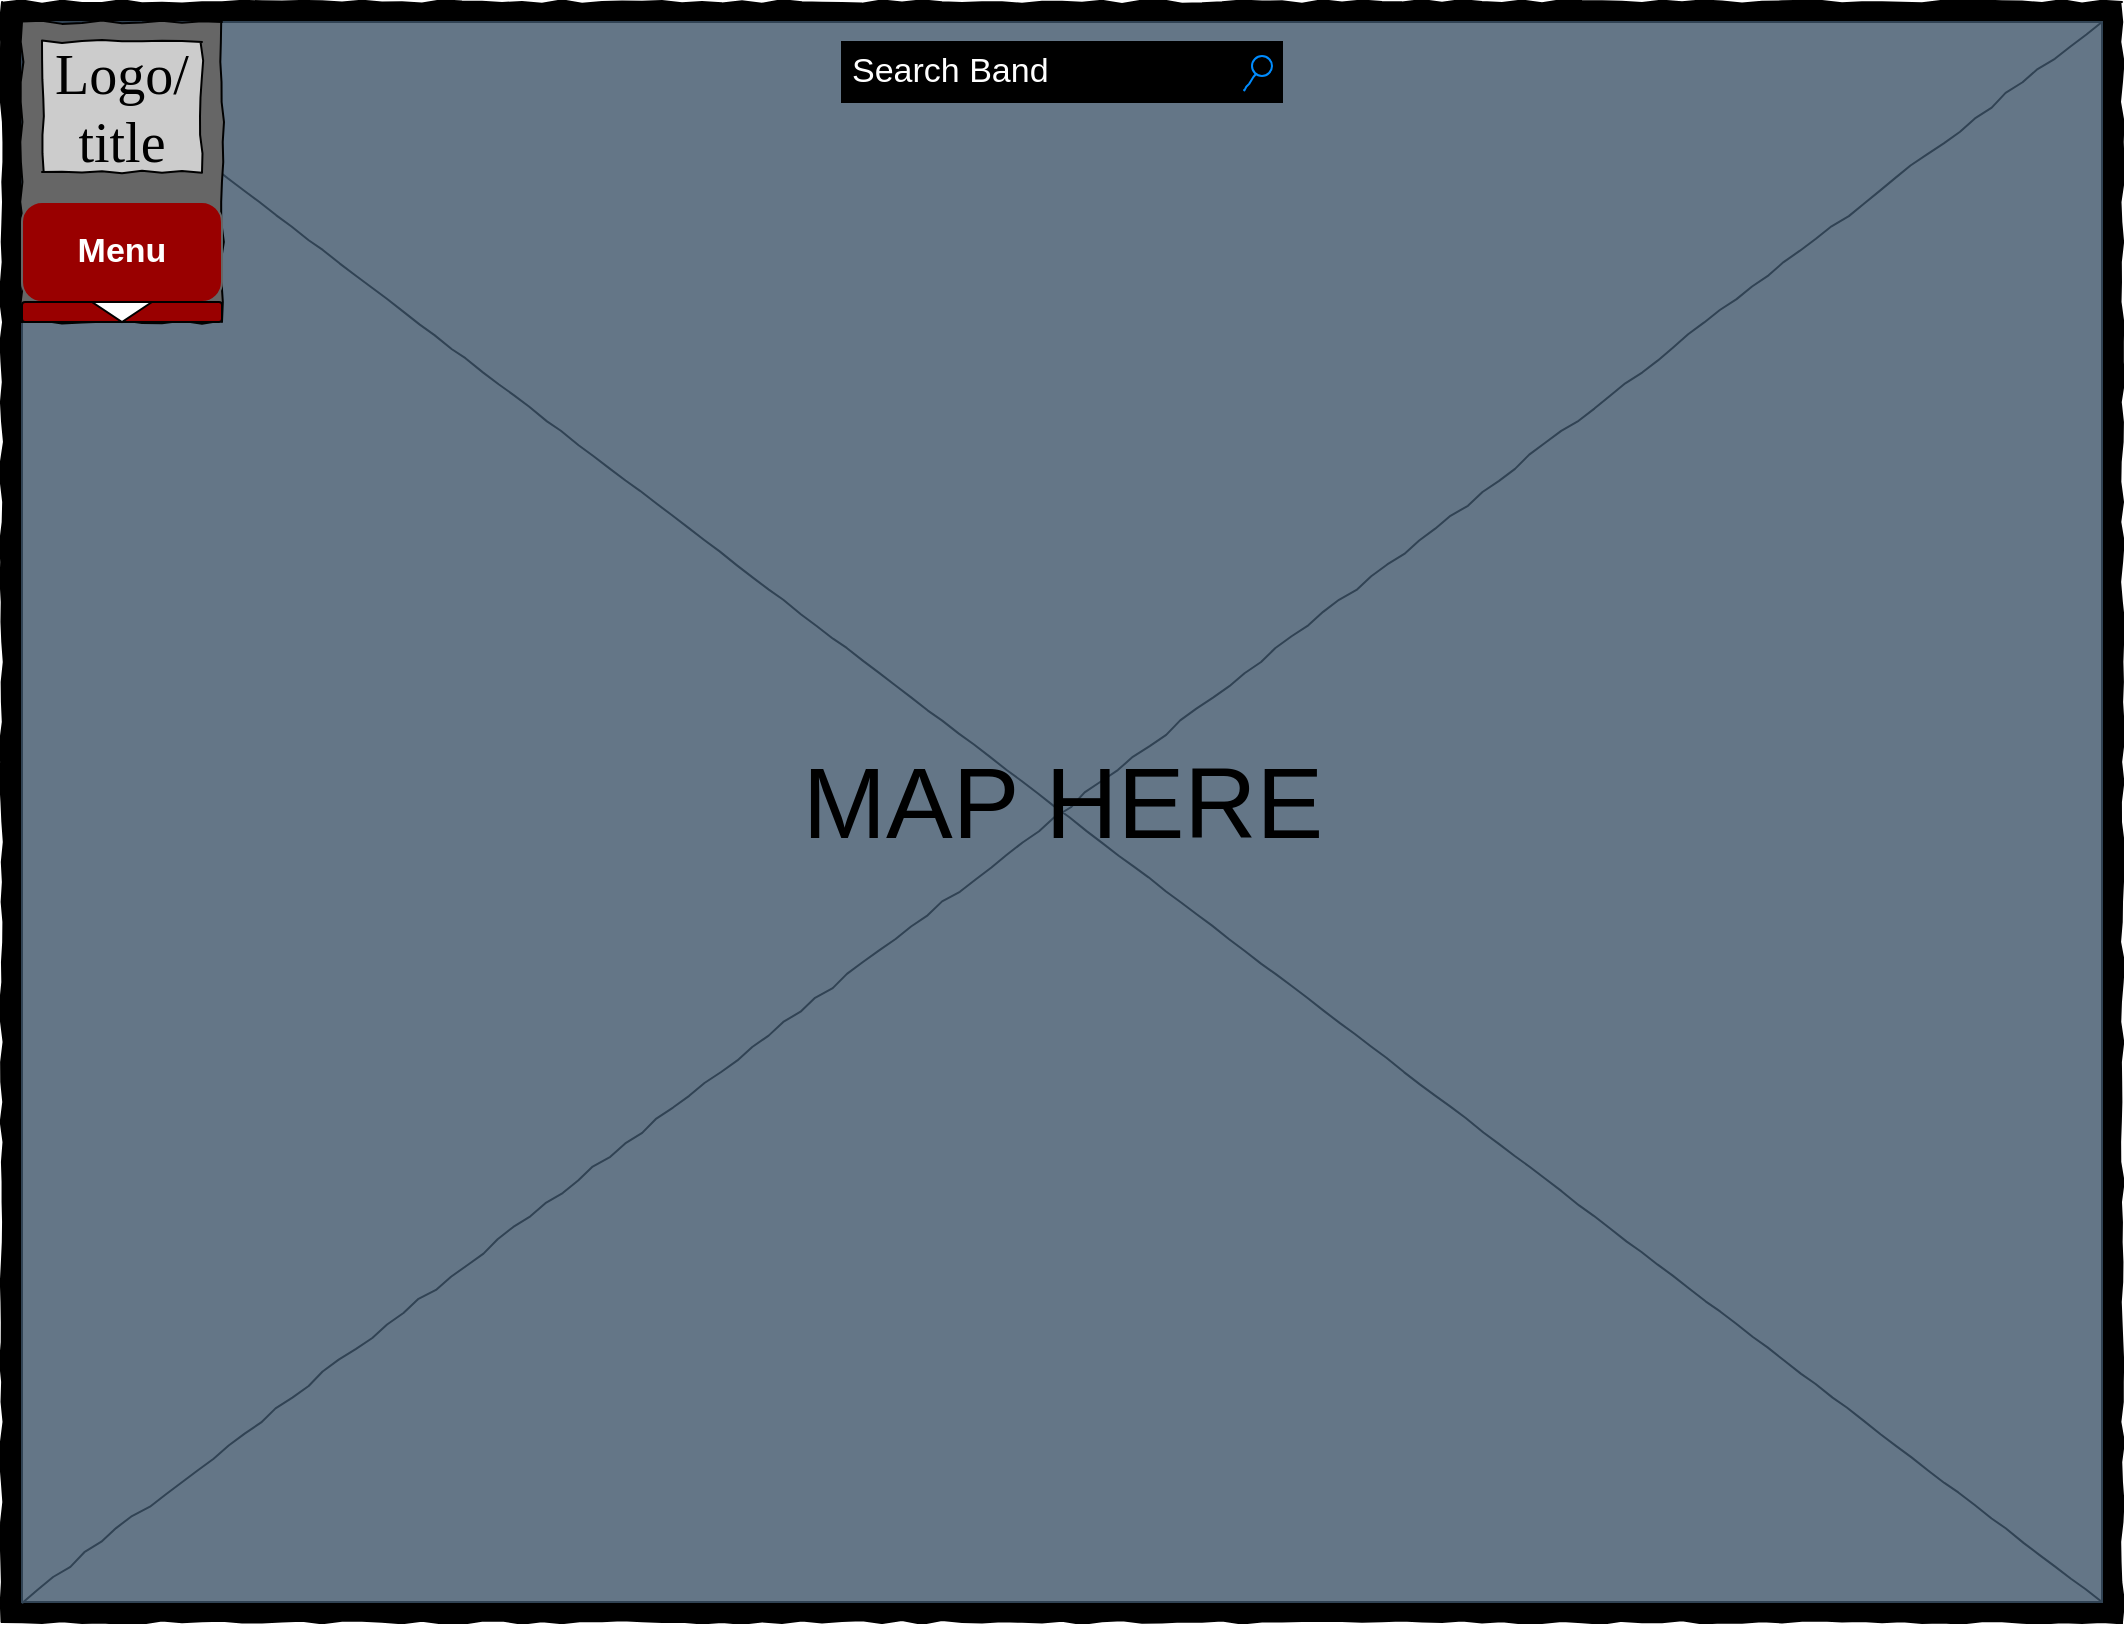 <mxfile version="13.9.9" type="device"><diagram name="Page-1" id="03018318-947c-dd8e-b7a3-06fadd420f32"><mxGraphModel dx="1086" dy="806" grid="1" gridSize="10" guides="1" tooltips="1" connect="1" arrows="1" fold="1" page="1" pageScale="1" pageWidth="1100" pageHeight="850" background="#ffffff" math="0" shadow="0"><root><mxCell id="0"/><mxCell id="1" parent="0"/><mxCell id="KNHAZ4ZIhHZ9TbClgUVu-1" value="" style="whiteSpace=wrap;html=1;rounded=0;shadow=0;labelBackgroundColor=none;strokeColor=#000000;strokeWidth=1;fontFamily=Verdana;fontSize=12;fontColor=#000000;align=center;comic=1;fillColor=#000000;" parent="1" vertex="1"><mxGeometry x="20" y="20" width="1060" height="810" as="geometry"/></mxCell><mxCell id="KNHAZ4ZIhHZ9TbClgUVu-2" value="" style="verticalLabelPosition=bottom;shadow=0;dashed=0;align=center;html=1;verticalAlign=top;strokeWidth=1;shape=mxgraph.mockup.graphics.simpleIcon;strokeColor=#314354;rounded=0;labelBackgroundColor=none;fontFamily=Verdana;fontSize=14;fontColor=#ffffff;comic=1;fillColor=#647687;" parent="1" vertex="1"><mxGeometry x="30" y="30" width="1040" height="790" as="geometry"/></mxCell><mxCell id="KNHAZ4ZIhHZ9TbClgUVu-3" value="" style="whiteSpace=wrap;html=1;rounded=0;shadow=0;labelBackgroundColor=none;strokeWidth=1;fontFamily=Verdana;fontSize=12;align=center;comic=1;fillColor=#666666;" parent="1" vertex="1"><mxGeometry x="30" y="30" width="100" height="150" as="geometry"/></mxCell><mxCell id="KNHAZ4ZIhHZ9TbClgUVu-4" value="Logo/&lt;br&gt;title" style="whiteSpace=wrap;html=1;rounded=0;shadow=0;labelBackgroundColor=none;strokeWidth=1;fontFamily=Verdana;fontSize=28;align=center;comic=1;fillColor=#CCCCCC;" parent="1" vertex="1"><mxGeometry x="40" y="40" width="80" height="65" as="geometry"/></mxCell><mxCell id="KNHAZ4ZIhHZ9TbClgUVu-6" value="MAP HERE" style="text;html=1;align=center;verticalAlign=middle;resizable=0;points=[];autosize=1;fontSize=50;" parent="1" vertex="1"><mxGeometry x="410" y="385" width="280" height="70" as="geometry"/></mxCell><mxCell id="KNHAZ4ZIhHZ9TbClgUVu-31" value="Menu" style="strokeWidth=1;shadow=0;dashed=0;align=center;html=1;shape=mxgraph.mockup.buttons.button;strokeColor=#666666;fontColor=#ffffff;mainText=;buttonStyle=round;fontSize=17;fontStyle=1;whiteSpace=wrap;fillColor=#990000;" parent="1" vertex="1"><mxGeometry x="30" y="120" width="100" height="50" as="geometry"/></mxCell><mxCell id="KNHAZ4ZIhHZ9TbClgUVu-32" value="" style="rounded=1;whiteSpace=wrap;html=1;fillColor=#990000;" parent="1" vertex="1"><mxGeometry x="30" y="170" width="100" height="10" as="geometry"/></mxCell><mxCell id="KNHAZ4ZIhHZ9TbClgUVu-30" value="" style="triangle;whiteSpace=wrap;html=1;rotation=90;" parent="1" vertex="1"><mxGeometry x="75" y="160" width="10" height="30" as="geometry"/></mxCell><mxCell id="KNHAZ4ZIhHZ9TbClgUVu-5" value="Search Band" style="strokeWidth=1;shadow=0;dashed=0;align=center;html=1;shape=mxgraph.mockup.forms.searchBox;mainText=;strokeColor2=#008cff;fontSize=17;align=left;spacingLeft=3;rounded=0;labelBackgroundColor=none;comic=1;fillColor=#000000;fontColor=#FFFFFF;" parent="1" vertex="1"><mxGeometry x="440" y="40" width="220" height="30" as="geometry"/></mxCell></root></mxGraphModel></diagram></mxfile>